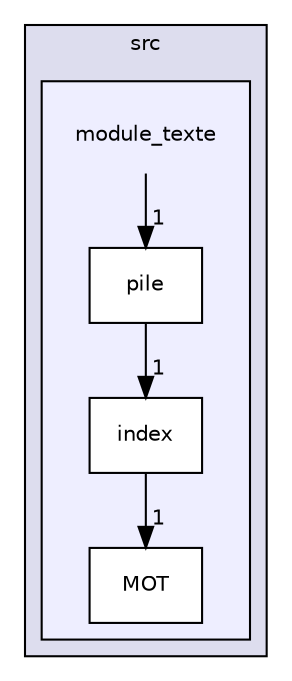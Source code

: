 digraph "D:/Documents/UPSSITECH/Projet FR/pfr/src/module_texte" {
  compound=true
  node [ fontsize="10", fontname="Helvetica"];
  edge [ labelfontsize="10", labelfontname="Helvetica"];
  subgraph clusterdir_a1bab6b81cec34f1a83e9a5d25da3575 {
    graph [ bgcolor="#ddddee", pencolor="black", label="src" fontname="Helvetica", fontsize="10", URL="dir_a1bab6b81cec34f1a83e9a5d25da3575.html"]
  subgraph clusterdir_b301a089cf4c1b8d89658403fdafec8e {
    graph [ bgcolor="#eeeeff", pencolor="black", label="" URL="dir_b301a089cf4c1b8d89658403fdafec8e.html"];
    dir_b301a089cf4c1b8d89658403fdafec8e [shape=plaintext label="module_texte"];
    dir_aadbe06353f5d9be5c8d7815db300971 [shape=box label="index" color="black" fillcolor="white" style="filled" URL="dir_aadbe06353f5d9be5c8d7815db300971.html"];
    dir_f9360066d5582a2c39395f8f512b95f0 [shape=box label="MOT" color="black" fillcolor="white" style="filled" URL="dir_f9360066d5582a2c39395f8f512b95f0.html"];
    dir_d0af48b860e2d722e8887b6c84647db3 [shape=box label="pile" color="black" fillcolor="white" style="filled" URL="dir_d0af48b860e2d722e8887b6c84647db3.html"];
  }
  }
  dir_d0af48b860e2d722e8887b6c84647db3->dir_aadbe06353f5d9be5c8d7815db300971 [headlabel="1", labeldistance=1.5 headhref="dir_000009_000012.html"];
  dir_aadbe06353f5d9be5c8d7815db300971->dir_f9360066d5582a2c39395f8f512b95f0 [headlabel="1", labeldistance=1.5 headhref="dir_000012_000013.html"];
  dir_b301a089cf4c1b8d89658403fdafec8e->dir_d0af48b860e2d722e8887b6c84647db3 [headlabel="1", labeldistance=1.5 headhref="dir_000006_000009.html"];
}
